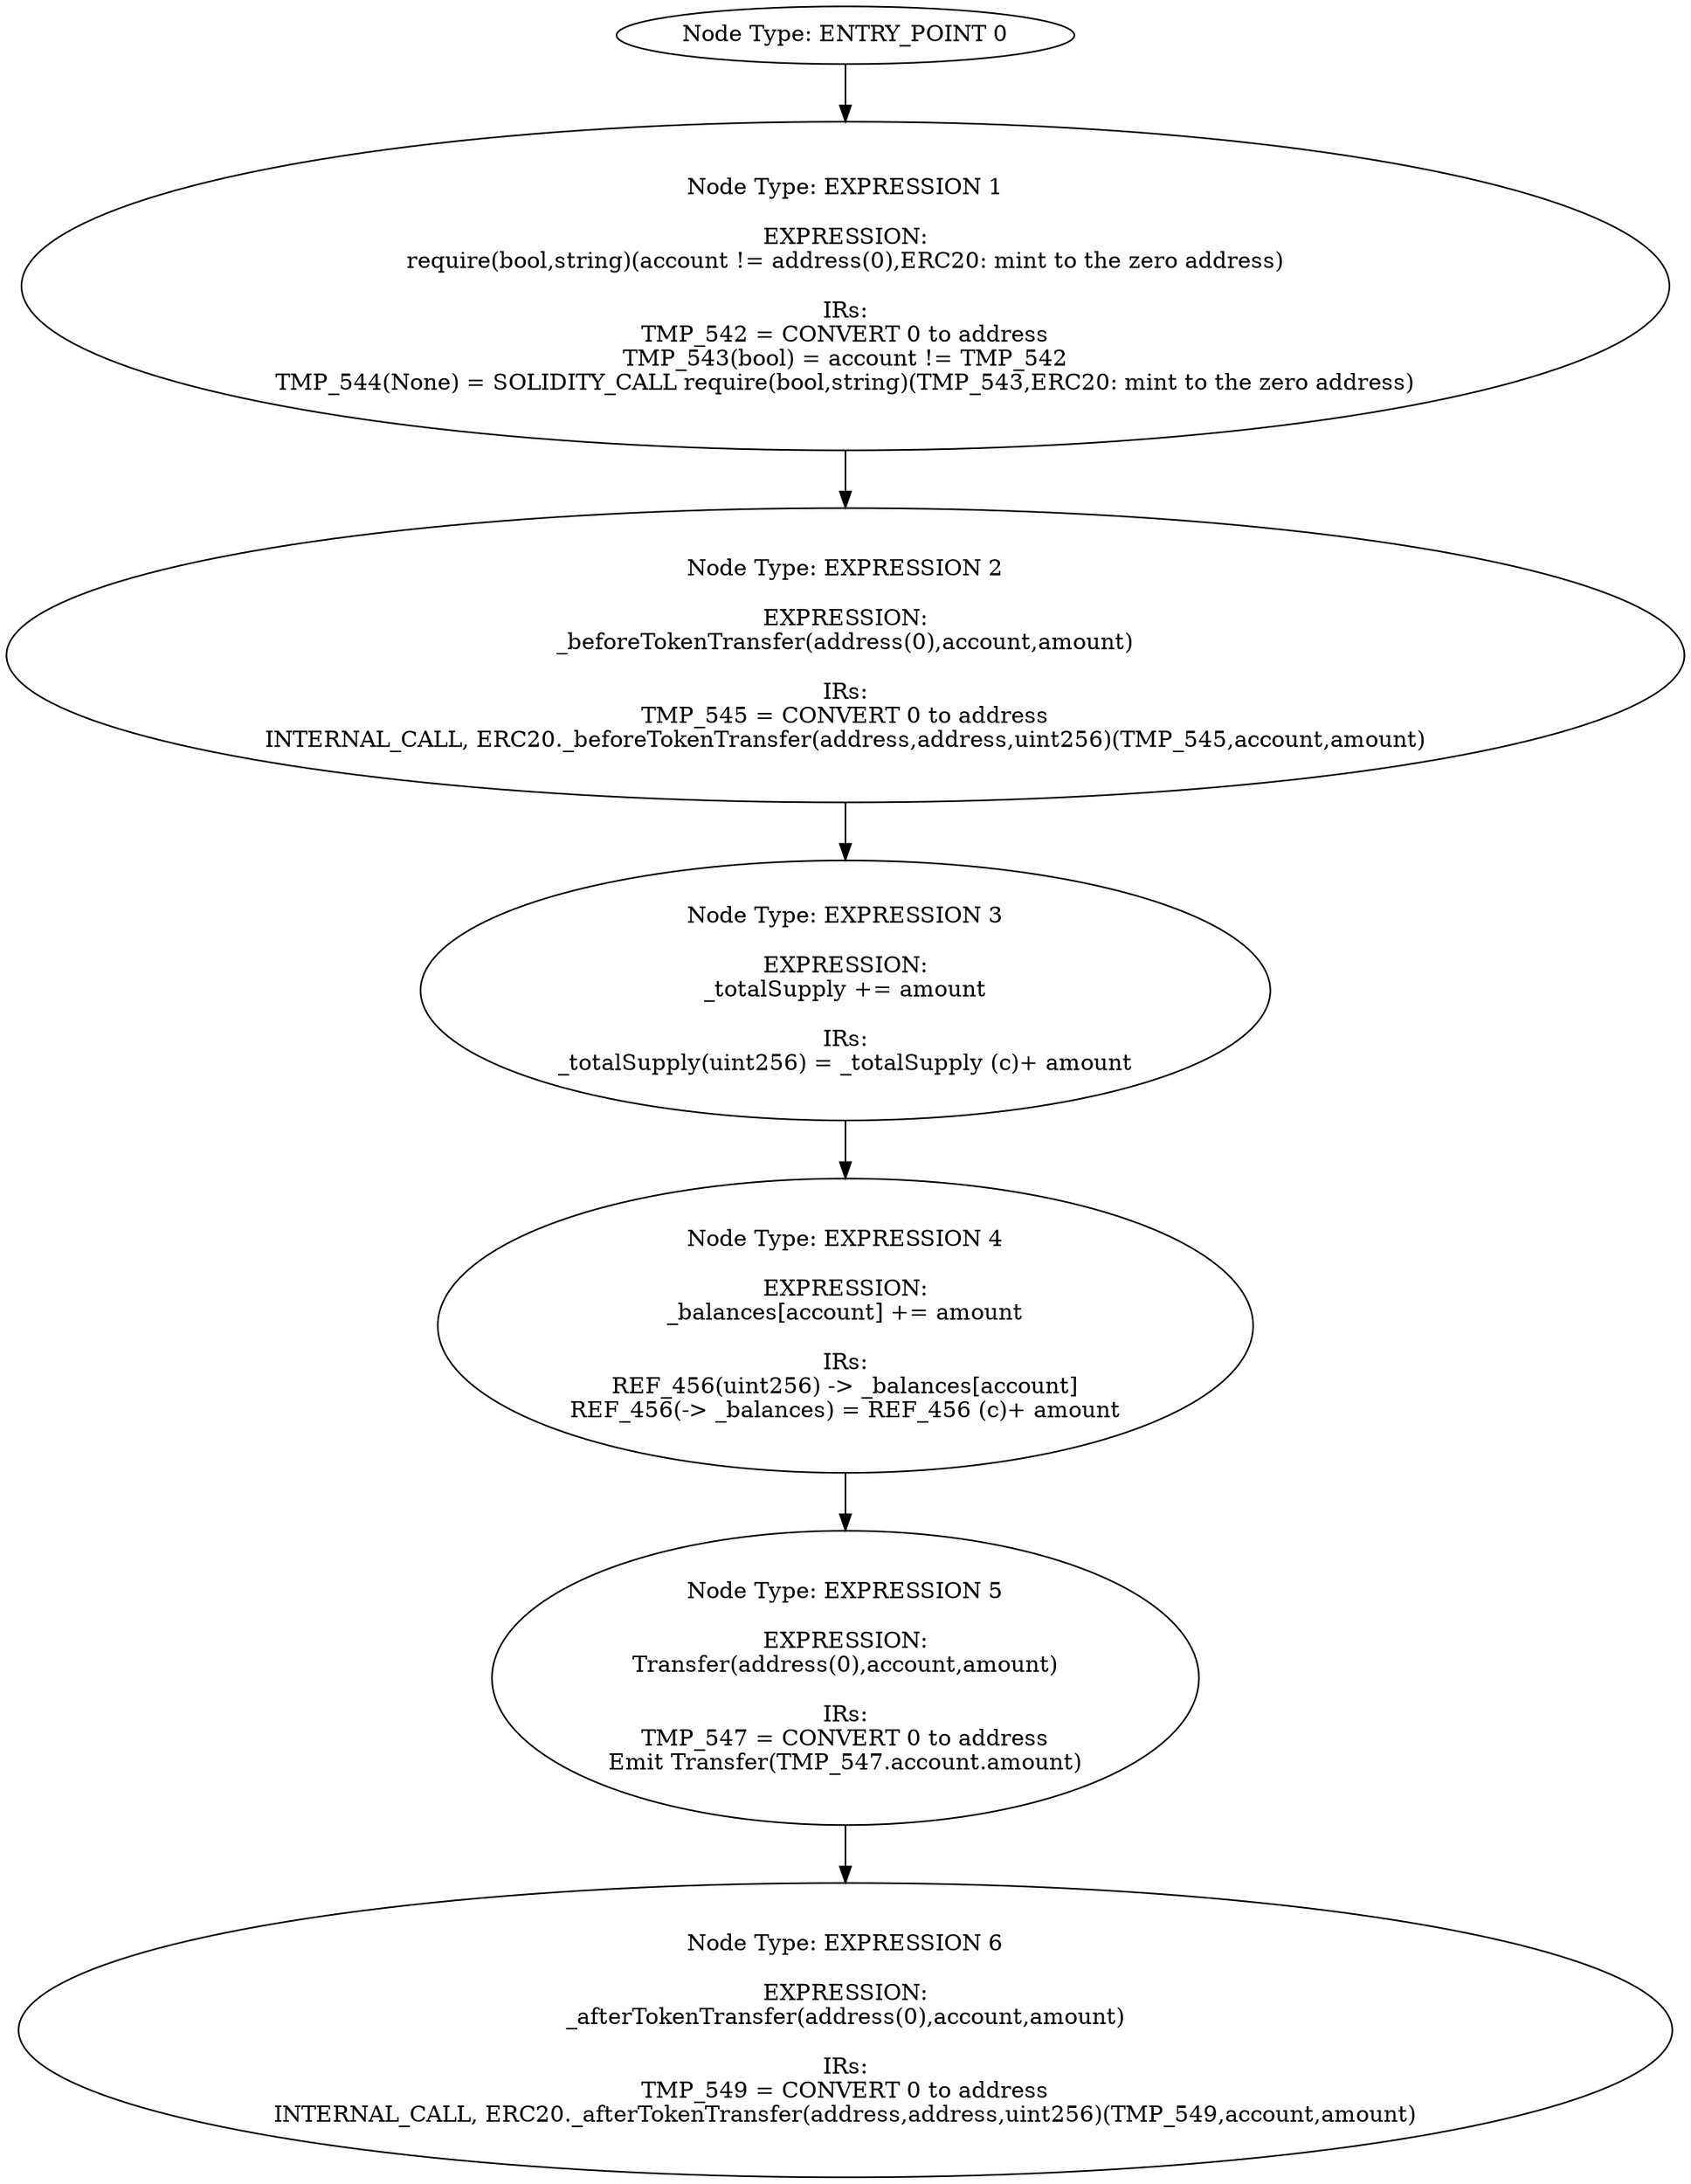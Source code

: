 digraph{
0[label="Node Type: ENTRY_POINT 0
"];
0->1;
1[label="Node Type: EXPRESSION 1

EXPRESSION:
require(bool,string)(account != address(0),ERC20: mint to the zero address)

IRs:
TMP_542 = CONVERT 0 to address
TMP_543(bool) = account != TMP_542
TMP_544(None) = SOLIDITY_CALL require(bool,string)(TMP_543,ERC20: mint to the zero address)"];
1->2;
2[label="Node Type: EXPRESSION 2

EXPRESSION:
_beforeTokenTransfer(address(0),account,amount)

IRs:
TMP_545 = CONVERT 0 to address
INTERNAL_CALL, ERC20._beforeTokenTransfer(address,address,uint256)(TMP_545,account,amount)"];
2->3;
3[label="Node Type: EXPRESSION 3

EXPRESSION:
_totalSupply += amount

IRs:
_totalSupply(uint256) = _totalSupply (c)+ amount"];
3->4;
4[label="Node Type: EXPRESSION 4

EXPRESSION:
_balances[account] += amount

IRs:
REF_456(uint256) -> _balances[account]
REF_456(-> _balances) = REF_456 (c)+ amount"];
4->5;
5[label="Node Type: EXPRESSION 5

EXPRESSION:
Transfer(address(0),account,amount)

IRs:
TMP_547 = CONVERT 0 to address
Emit Transfer(TMP_547.account.amount)"];
5->6;
6[label="Node Type: EXPRESSION 6

EXPRESSION:
_afterTokenTransfer(address(0),account,amount)

IRs:
TMP_549 = CONVERT 0 to address
INTERNAL_CALL, ERC20._afterTokenTransfer(address,address,uint256)(TMP_549,account,amount)"];
}
